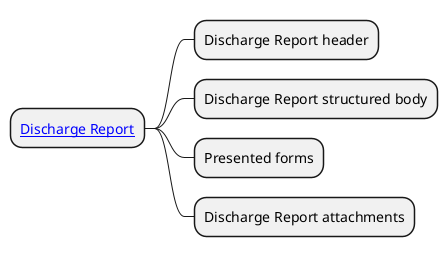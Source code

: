 @startmindmap
skinparam topurl StructureDefinition-

* [[EHDSDischargeReport.html Discharge Report]]
** Discharge Report header
** Discharge Report structured body
** Presented forms
** Discharge Report attachments
@endmindmap